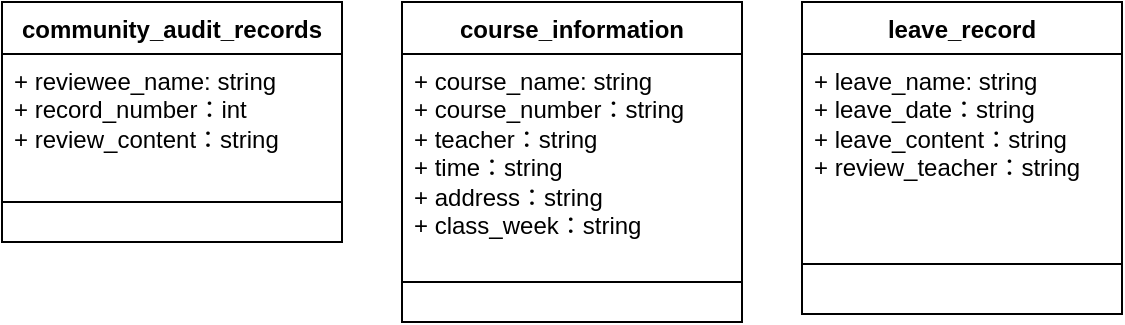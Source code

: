 <mxfile version="22.0.8" type="github">
  <diagram name="第 1 页" id="zIe4UrTv8okEE7L5FqvO">
    <mxGraphModel dx="629" dy="367" grid="1" gridSize="10" guides="1" tooltips="1" connect="1" arrows="1" fold="1" page="1" pageScale="1" pageWidth="160000" pageHeight="160000" math="0" shadow="0">
      <root>
        <mxCell id="0" />
        <mxCell id="1" parent="0" />
        <mxCell id="KUMDIYQyfbs7Eg68jW0B-5" value="community_audit_records" style="swimlane;fontStyle=1;align=center;verticalAlign=top;childLayout=stackLayout;horizontal=1;startSize=26;horizontalStack=0;resizeParent=1;resizeParentMax=0;resizeLast=0;collapsible=1;marginBottom=0;whiteSpace=wrap;html=1;" parent="1" vertex="1">
          <mxGeometry x="450" y="250" width="170" height="120" as="geometry" />
        </mxCell>
        <mxCell id="KUMDIYQyfbs7Eg68jW0B-6" value="+ reviewee_name: string&lt;br&gt;+ record_number：int&lt;br&gt;+ review_content：string" style="text;strokeColor=none;fillColor=none;align=left;verticalAlign=top;spacingLeft=4;spacingRight=4;overflow=hidden;rotatable=0;points=[[0,0.5],[1,0.5]];portConstraint=eastwest;whiteSpace=wrap;html=1;" parent="KUMDIYQyfbs7Eg68jW0B-5" vertex="1">
          <mxGeometry y="26" width="170" height="54" as="geometry" />
        </mxCell>
        <mxCell id="KUMDIYQyfbs7Eg68jW0B-7" value="" style="line;strokeWidth=1;fillColor=none;align=left;verticalAlign=middle;spacingTop=-1;spacingLeft=3;spacingRight=3;rotatable=0;labelPosition=right;points=[];portConstraint=eastwest;strokeColor=inherit;" parent="KUMDIYQyfbs7Eg68jW0B-5" vertex="1">
          <mxGeometry y="80" width="170" height="40" as="geometry" />
        </mxCell>
        <mxCell id="KUMDIYQyfbs7Eg68jW0B-9" value="course_information" style="swimlane;fontStyle=1;align=center;verticalAlign=top;childLayout=stackLayout;horizontal=1;startSize=26;horizontalStack=0;resizeParent=1;resizeParentMax=0;resizeLast=0;collapsible=1;marginBottom=0;whiteSpace=wrap;html=1;" parent="1" vertex="1">
          <mxGeometry x="650" y="250" width="170" height="160" as="geometry" />
        </mxCell>
        <mxCell id="KUMDIYQyfbs7Eg68jW0B-10" value="+ course_name: string&lt;br&gt;+ course_number：string&lt;br&gt;+ teacher：string&lt;br&gt;+ time：string&lt;br&gt;+ address：string&lt;br&gt;+ class_week：string" style="text;strokeColor=none;fillColor=none;align=left;verticalAlign=top;spacingLeft=4;spacingRight=4;overflow=hidden;rotatable=0;points=[[0,0.5],[1,0.5]];portConstraint=eastwest;whiteSpace=wrap;html=1;" parent="KUMDIYQyfbs7Eg68jW0B-9" vertex="1">
          <mxGeometry y="26" width="170" height="94" as="geometry" />
        </mxCell>
        <mxCell id="KUMDIYQyfbs7Eg68jW0B-11" value="" style="line;strokeWidth=1;fillColor=none;align=left;verticalAlign=middle;spacingTop=-1;spacingLeft=3;spacingRight=3;rotatable=0;labelPosition=right;points=[];portConstraint=eastwest;strokeColor=inherit;" parent="KUMDIYQyfbs7Eg68jW0B-9" vertex="1">
          <mxGeometry y="120" width="170" height="40" as="geometry" />
        </mxCell>
        <mxCell id="KUMDIYQyfbs7Eg68jW0B-13" value="leave_record" style="swimlane;fontStyle=1;align=center;verticalAlign=top;childLayout=stackLayout;horizontal=1;startSize=26;horizontalStack=0;resizeParent=1;resizeParentMax=0;resizeLast=0;collapsible=1;marginBottom=0;whiteSpace=wrap;html=1;" parent="1" vertex="1">
          <mxGeometry x="850" y="250" width="160" height="156" as="geometry" />
        </mxCell>
        <mxCell id="KUMDIYQyfbs7Eg68jW0B-14" value="+ leave_name: string&lt;br&gt;+ leave_date：string&lt;br&gt;+ leave_content：string&lt;br&gt;+ review_teacher：string" style="text;strokeColor=none;fillColor=none;align=left;verticalAlign=top;spacingLeft=4;spacingRight=4;overflow=hidden;rotatable=0;points=[[0,0.5],[1,0.5]];portConstraint=eastwest;whiteSpace=wrap;html=1;" parent="KUMDIYQyfbs7Eg68jW0B-13" vertex="1">
          <mxGeometry y="26" width="160" height="80" as="geometry" />
        </mxCell>
        <mxCell id="KUMDIYQyfbs7Eg68jW0B-15" value="" style="line;strokeWidth=1;fillColor=none;align=left;verticalAlign=middle;spacingTop=-1;spacingLeft=3;spacingRight=3;rotatable=0;labelPosition=right;points=[];portConstraint=eastwest;strokeColor=inherit;" parent="KUMDIYQyfbs7Eg68jW0B-13" vertex="1">
          <mxGeometry y="106" width="160" height="50" as="geometry" />
        </mxCell>
      </root>
    </mxGraphModel>
  </diagram>
</mxfile>
